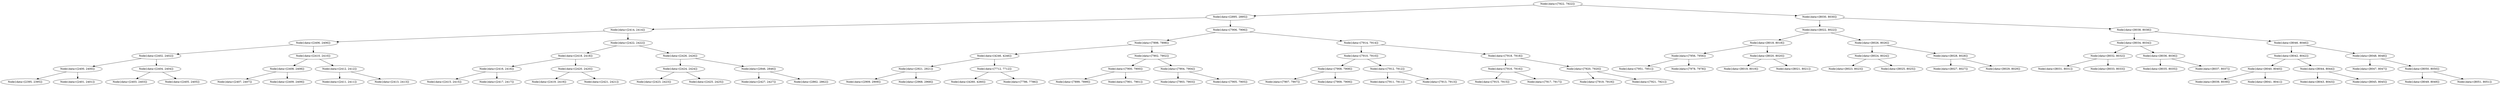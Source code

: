 digraph G{
1027735906 [label="Node{data=[7922, 7922]}"]
1027735906 -> 667633611
667633611 [label="Node{data=[2895, 2895]}"]
667633611 -> 438759866
438759866 [label="Node{data=[2414, 2414]}"]
438759866 -> 403006022
403006022 [label="Node{data=[2406, 2406]}"]
403006022 -> 903948597
903948597 [label="Node{data=[2402, 2402]}"]
903948597 -> 1214891357
1214891357 [label="Node{data=[2400, 2400]}"]
1214891357 -> 1710180043
1710180043 [label="Node{data=[2395, 2395]}"]
1214891357 -> 1447759714
1447759714 [label="Node{data=[2401, 2401]}"]
903948597 -> 1793014815
1793014815 [label="Node{data=[2404, 2404]}"]
1793014815 -> 1822052148
1822052148 [label="Node{data=[2403, 2403]}"]
1793014815 -> 1935447410
1935447410 [label="Node{data=[2405, 2405]}"]
403006022 -> 2112005220
2112005220 [label="Node{data=[2410, 2410]}"]
2112005220 -> 1859014659
1859014659 [label="Node{data=[2408, 2408]}"]
1859014659 -> 1343443201
1343443201 [label="Node{data=[2407, 2407]}"]
1859014659 -> 1207150964
1207150964 [label="Node{data=[2409, 2409]}"]
2112005220 -> 794485866
794485866 [label="Node{data=[2412, 2412]}"]
794485866 -> 856221642
856221642 [label="Node{data=[2411, 2411]}"]
794485866 -> 2035885043
2035885043 [label="Node{data=[2413, 2413]}"]
438759866 -> 591105445
591105445 [label="Node{data=[2422, 2422]}"]
591105445 -> 1538933788
1538933788 [label="Node{data=[2418, 2418]}"]
1538933788 -> 804838934
804838934 [label="Node{data=[2416, 2416]}"]
804838934 -> 529413793
529413793 [label="Node{data=[2415, 2415]}"]
804838934 -> 1613223504
1613223504 [label="Node{data=[2417, 2417]}"]
1538933788 -> 1773462764
1773462764 [label="Node{data=[2420, 2420]}"]
1773462764 -> 13995938
13995938 [label="Node{data=[2419, 2419]}"]
1773462764 -> 1845529127
1845529127 [label="Node{data=[2421, 2421]}"]
591105445 -> 818631905
818631905 [label="Node{data=[2426, 2426]}"]
818631905 -> 2123781520
2123781520 [label="Node{data=[2424, 2424]}"]
2123781520 -> 1385327999
1385327999 [label="Node{data=[2423, 2423]}"]
2123781520 -> 942249144
942249144 [label="Node{data=[2425, 2425]}"]
818631905 -> 1387242240
1387242240 [label="Node{data=[2846, 2846]}"]
1387242240 -> 509171216
509171216 [label="Node{data=[2427, 2427]}"]
1387242240 -> 1608595761
1608595761 [label="Node{data=[2862, 2862]}"]
667633611 -> 723118625
723118625 [label="Node{data=[7906, 7906]}"]
723118625 -> 67238881
67238881 [label="Node{data=[7898, 7898]}"]
67238881 -> 1346163879
1346163879 [label="Node{data=[4246, 4246]}"]
1346163879 -> 105006880
105006880 [label="Node{data=[2921, 2921]}"]
105006880 -> 1659825451
1659825451 [label="Node{data=[2909, 2909]}"]
105006880 -> 1773919332
1773919332 [label="Node{data=[2968, 2968]}"]
1346163879 -> 1603576856
1603576856 [label="Node{data=[7712, 7712]}"]
1603576856 -> 1274774413
1274774413 [label="Node{data=[4260, 4260]}"]
1603576856 -> 1592371308
1592371308 [label="Node{data=[7786, 7786]}"]
67238881 -> 1762002729
1762002729 [label="Node{data=[7902, 7902]}"]
1762002729 -> 331926133
331926133 [label="Node{data=[7900, 7900]}"]
331926133 -> 70833258
70833258 [label="Node{data=[7899, 7899]}"]
331926133 -> 394372681
394372681 [label="Node{data=[7901, 7901]}"]
1762002729 -> 1315423455
1315423455 [label="Node{data=[7904, 7904]}"]
1315423455 -> 455685124
455685124 [label="Node{data=[7903, 7903]}"]
1315423455 -> 1508915343
1508915343 [label="Node{data=[7905, 7905]}"]
723118625 -> 1138327062
1138327062 [label="Node{data=[7914, 7914]}"]
1138327062 -> 870845326
870845326 [label="Node{data=[7910, 7910]}"]
870845326 -> 1639157987
1639157987 [label="Node{data=[7908, 7908]}"]
1639157987 -> 970979354
970979354 [label="Node{data=[7907, 7907]}"]
1639157987 -> 830343417
830343417 [label="Node{data=[7909, 7909]}"]
870845326 -> 1119469859
1119469859 [label="Node{data=[7912, 7912]}"]
1119469859 -> 1072723231
1072723231 [label="Node{data=[7911, 7911]}"]
1119469859 -> 2041136595
2041136595 [label="Node{data=[7913, 7913]}"]
1138327062 -> 944878559
944878559 [label="Node{data=[7918, 7918]}"]
944878559 -> 879611183
879611183 [label="Node{data=[7916, 7916]}"]
879611183 -> 143203888
143203888 [label="Node{data=[7915, 7915]}"]
879611183 -> 993875247
993875247 [label="Node{data=[7917, 7917]}"]
944878559 -> 247973596
247973596 [label="Node{data=[7920, 7920]}"]
247973596 -> 1419339422
1419339422 [label="Node{data=[7919, 7919]}"]
247973596 -> 337746595
337746595 [label="Node{data=[7921, 7921]}"]
1027735906 -> 1172578597
1172578597 [label="Node{data=[8030, 8030]}"]
1172578597 -> 1973812835
1973812835 [label="Node{data=[8022, 8022]}"]
1973812835 -> 1779948511
1779948511 [label="Node{data=[8018, 8018]}"]
1779948511 -> 1929097404
1929097404 [label="Node{data=[7956, 7956]}"]
1929097404 -> 376589007
376589007 [label="Node{data=[7951, 7951]}"]
1929097404 -> 1291774084
1291774084 [label="Node{data=[7978, 7978]}"]
1779948511 -> 409144295
409144295 [label="Node{data=[8020, 8020]}"]
409144295 -> 926033415
926033415 [label="Node{data=[8019, 8019]}"]
409144295 -> 856831516
856831516 [label="Node{data=[8021, 8021]}"]
1973812835 -> 135479858
135479858 [label="Node{data=[8026, 8026]}"]
135479858 -> 137321700
137321700 [label="Node{data=[8024, 8024]}"]
137321700 -> 780882424
780882424 [label="Node{data=[8023, 8023]}"]
137321700 -> 210444515
210444515 [label="Node{data=[8025, 8025]}"]
135479858 -> 513532306
513532306 [label="Node{data=[8028, 8028]}"]
513532306 -> 1822508761
1822508761 [label="Node{data=[8027, 8027]}"]
513532306 -> 416407076
416407076 [label="Node{data=[8029, 8029]}"]
1172578597 -> 1300785637
1300785637 [label="Node{data=[8038, 8038]}"]
1300785637 -> 207525559
207525559 [label="Node{data=[8034, 8034]}"]
207525559 -> 1789894251
1789894251 [label="Node{data=[8032, 8032]}"]
1789894251 -> 2082037220
2082037220 [label="Node{data=[8031, 8031]}"]
1789894251 -> 1917899971
1917899971 [label="Node{data=[8033, 8033]}"]
207525559 -> 180555536
180555536 [label="Node{data=[8036, 8036]}"]
180555536 -> 470385893
470385893 [label="Node{data=[8035, 8035]}"]
180555536 -> 709430525
709430525 [label="Node{data=[8037, 8037]}"]
1300785637 -> 1590371259
1590371259 [label="Node{data=[8046, 8046]}"]
1590371259 -> 1289882877
1289882877 [label="Node{data=[8042, 8042]}"]
1289882877 -> 480020264
480020264 [label="Node{data=[8040, 8040]}"]
480020264 -> 2119192226
2119192226 [label="Node{data=[8039, 8039]}"]
480020264 -> 2030140456
2030140456 [label="Node{data=[8041, 8041]}"]
1289882877 -> 634917393
634917393 [label="Node{data=[8044, 8044]}"]
634917393 -> 1569027141
1569027141 [label="Node{data=[8043, 8043]}"]
634917393 -> 568071177
568071177 [label="Node{data=[8045, 8045]}"]
1590371259 -> 1397677094
1397677094 [label="Node{data=[8048, 8048]}"]
1397677094 -> 920851652
920851652 [label="Node{data=[8047, 8047]}"]
1397677094 -> 1077045505
1077045505 [label="Node{data=[8050, 8050]}"]
1077045505 -> 17781074
17781074 [label="Node{data=[8049, 8049]}"]
1077045505 -> 604308153
604308153 [label="Node{data=[8051, 8051]}"]
}